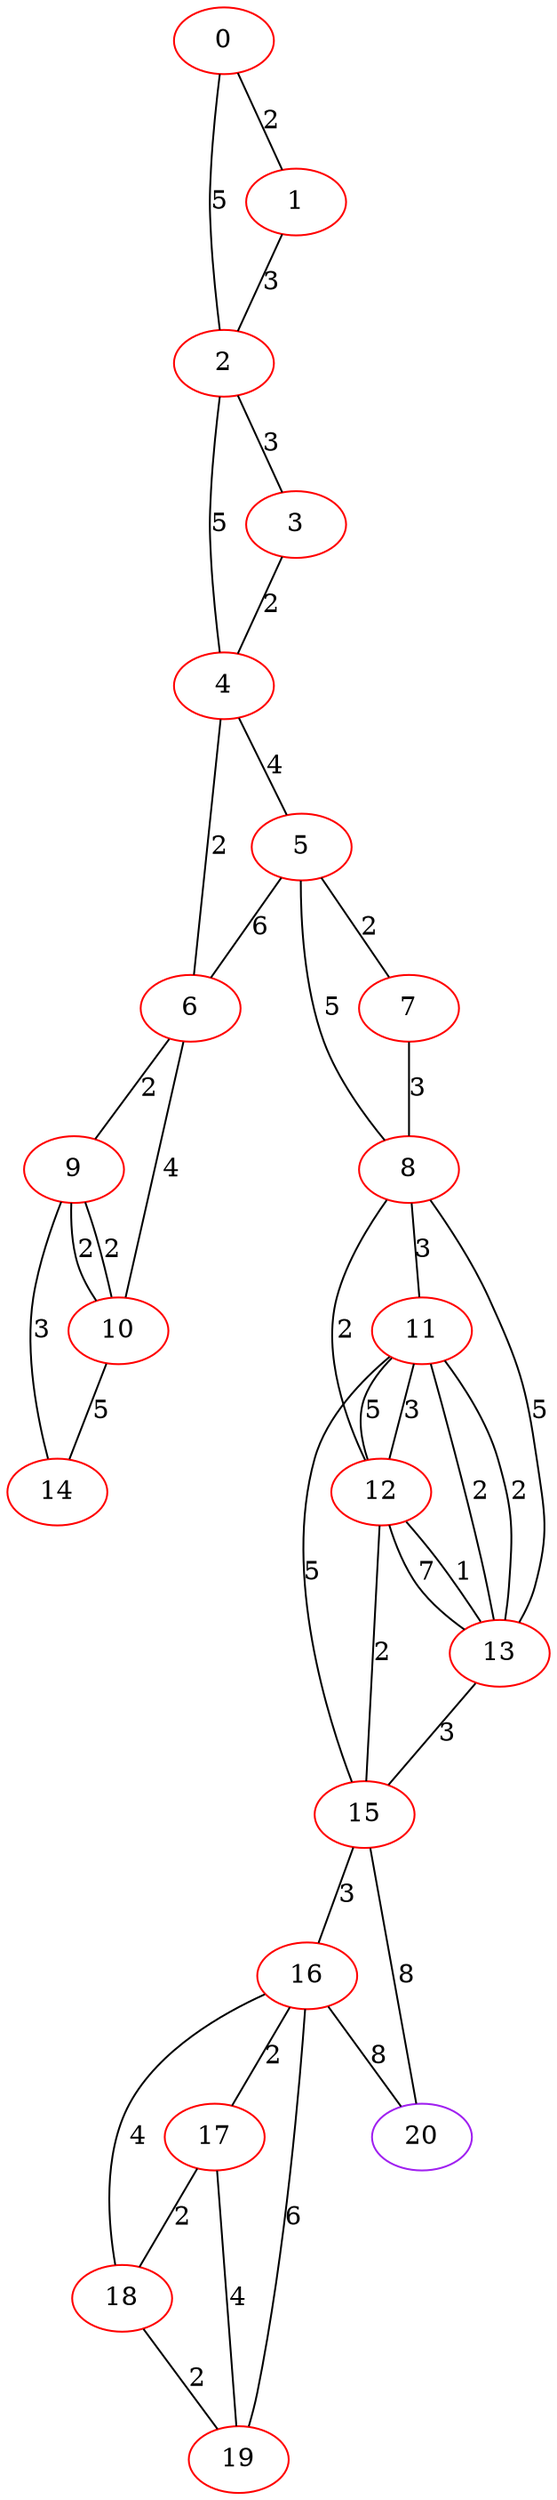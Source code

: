 graph "" {
0 [color=red, weight=1];
1 [color=red, weight=1];
2 [color=red, weight=1];
3 [color=red, weight=1];
4 [color=red, weight=1];
5 [color=red, weight=1];
6 [color=red, weight=1];
7 [color=red, weight=1];
8 [color=red, weight=1];
9 [color=red, weight=1];
10 [color=red, weight=1];
11 [color=red, weight=1];
12 [color=red, weight=1];
13 [color=red, weight=1];
14 [color=red, weight=1];
15 [color=red, weight=1];
16 [color=red, weight=1];
17 [color=red, weight=1];
18 [color=red, weight=1];
19 [color=red, weight=1];
20 [color=purple, weight=4];
0 -- 1  [key=0, label=2];
0 -- 2  [key=0, label=5];
1 -- 2  [key=0, label=3];
2 -- 3  [key=0, label=3];
2 -- 4  [key=0, label=5];
3 -- 4  [key=0, label=2];
4 -- 5  [key=0, label=4];
4 -- 6  [key=0, label=2];
5 -- 8  [key=0, label=5];
5 -- 6  [key=0, label=6];
5 -- 7  [key=0, label=2];
6 -- 9  [key=0, label=2];
6 -- 10  [key=0, label=4];
7 -- 8  [key=0, label=3];
8 -- 11  [key=0, label=3];
8 -- 12  [key=0, label=2];
8 -- 13  [key=0, label=5];
9 -- 10  [key=0, label=2];
9 -- 10  [key=1, label=2];
9 -- 14  [key=0, label=3];
10 -- 14  [key=0, label=5];
11 -- 12  [key=0, label=5];
11 -- 12  [key=1, label=3];
11 -- 13  [key=0, label=2];
11 -- 13  [key=1, label=2];
11 -- 15  [key=0, label=5];
12 -- 13  [key=0, label=7];
12 -- 13  [key=1, label=1];
12 -- 15  [key=0, label=2];
13 -- 15  [key=0, label=3];
15 -- 16  [key=0, label=3];
15 -- 20  [key=0, label=8];
16 -- 17  [key=0, label=2];
16 -- 18  [key=0, label=4];
16 -- 19  [key=0, label=6];
16 -- 20  [key=0, label=8];
17 -- 18  [key=0, label=2];
17 -- 19  [key=0, label=4];
18 -- 19  [key=0, label=2];
}
